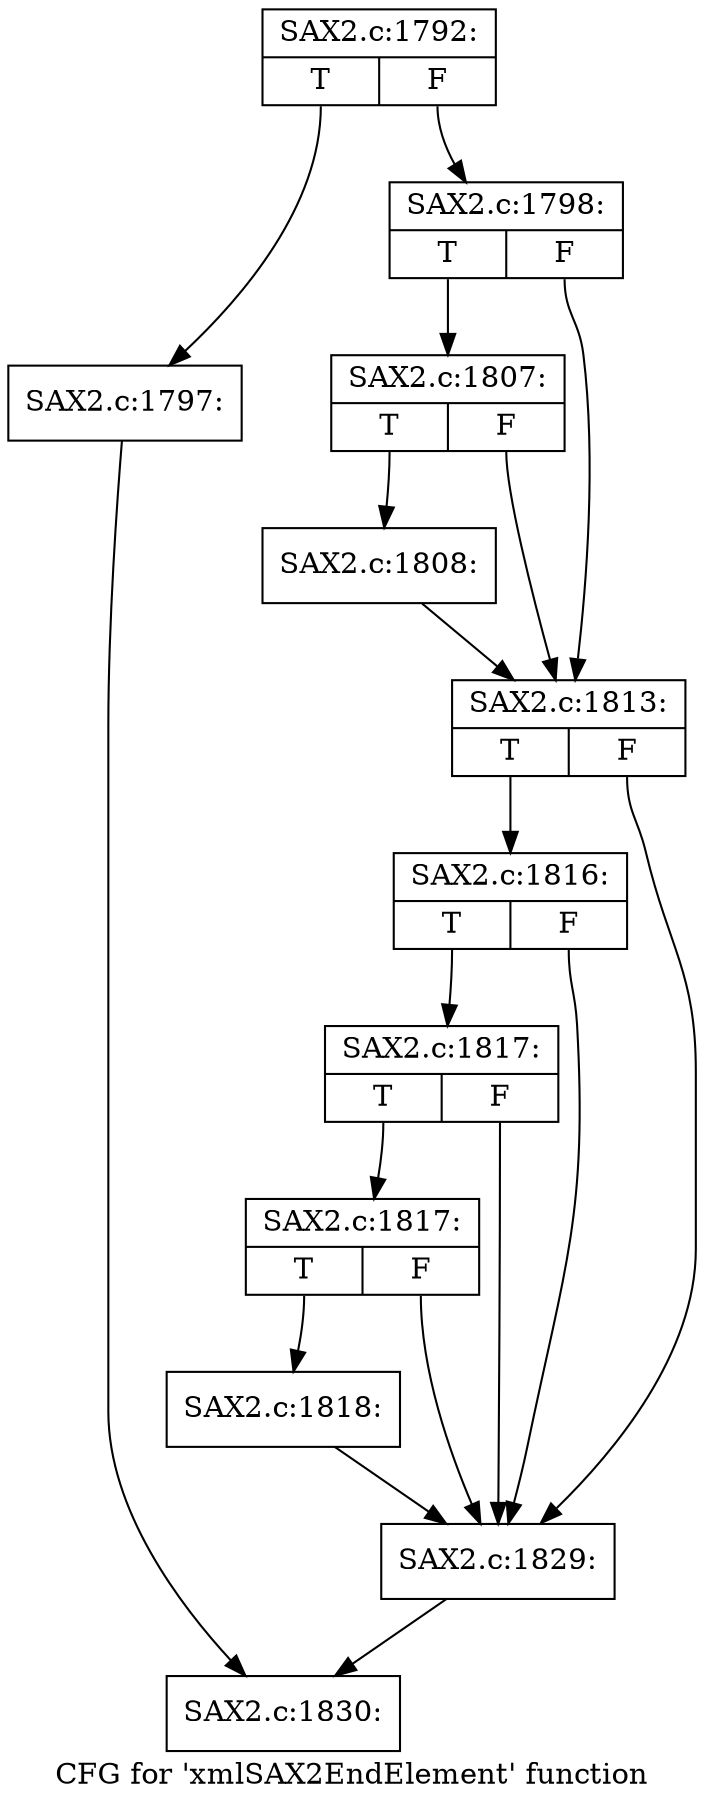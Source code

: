 digraph "CFG for 'xmlSAX2EndElement' function" {
	label="CFG for 'xmlSAX2EndElement' function";

	Node0x4179f00 [shape=record,label="{SAX2.c:1792:|{<s0>T|<s1>F}}"];
	Node0x4179f00:s0 -> Node0x4215170;
	Node0x4179f00:s1 -> Node0x42151c0;
	Node0x4215170 [shape=record,label="{SAX2.c:1797:}"];
	Node0x4215170 -> Node0x41777a0;
	Node0x42151c0 [shape=record,label="{SAX2.c:1798:|{<s0>T|<s1>F}}"];
	Node0x42151c0:s0 -> Node0x4215880;
	Node0x42151c0:s1 -> Node0x4215830;
	Node0x4215880 [shape=record,label="{SAX2.c:1807:|{<s0>T|<s1>F}}"];
	Node0x4215880:s0 -> Node0x42157e0;
	Node0x4215880:s1 -> Node0x4215830;
	Node0x42157e0 [shape=record,label="{SAX2.c:1808:}"];
	Node0x42157e0 -> Node0x4215830;
	Node0x4215830 [shape=record,label="{SAX2.c:1813:|{<s0>T|<s1>F}}"];
	Node0x4215830:s0 -> Node0x4218390;
	Node0x4215830:s1 -> Node0x4217f70;
	Node0x4218390 [shape=record,label="{SAX2.c:1816:|{<s0>T|<s1>F}}"];
	Node0x4218390:s0 -> Node0x4218340;
	Node0x4218390:s1 -> Node0x4217f70;
	Node0x4218340 [shape=record,label="{SAX2.c:1817:|{<s0>T|<s1>F}}"];
	Node0x4218340:s0 -> Node0x4217f20;
	Node0x4218340:s1 -> Node0x4217f70;
	Node0x4217f20 [shape=record,label="{SAX2.c:1817:|{<s0>T|<s1>F}}"];
	Node0x4217f20:s0 -> Node0x4217c40;
	Node0x4217f20:s1 -> Node0x4217f70;
	Node0x4217c40 [shape=record,label="{SAX2.c:1818:}"];
	Node0x4217c40 -> Node0x4217f70;
	Node0x4217f70 [shape=record,label="{SAX2.c:1829:}"];
	Node0x4217f70 -> Node0x41777a0;
	Node0x41777a0 [shape=record,label="{SAX2.c:1830:}"];
}
